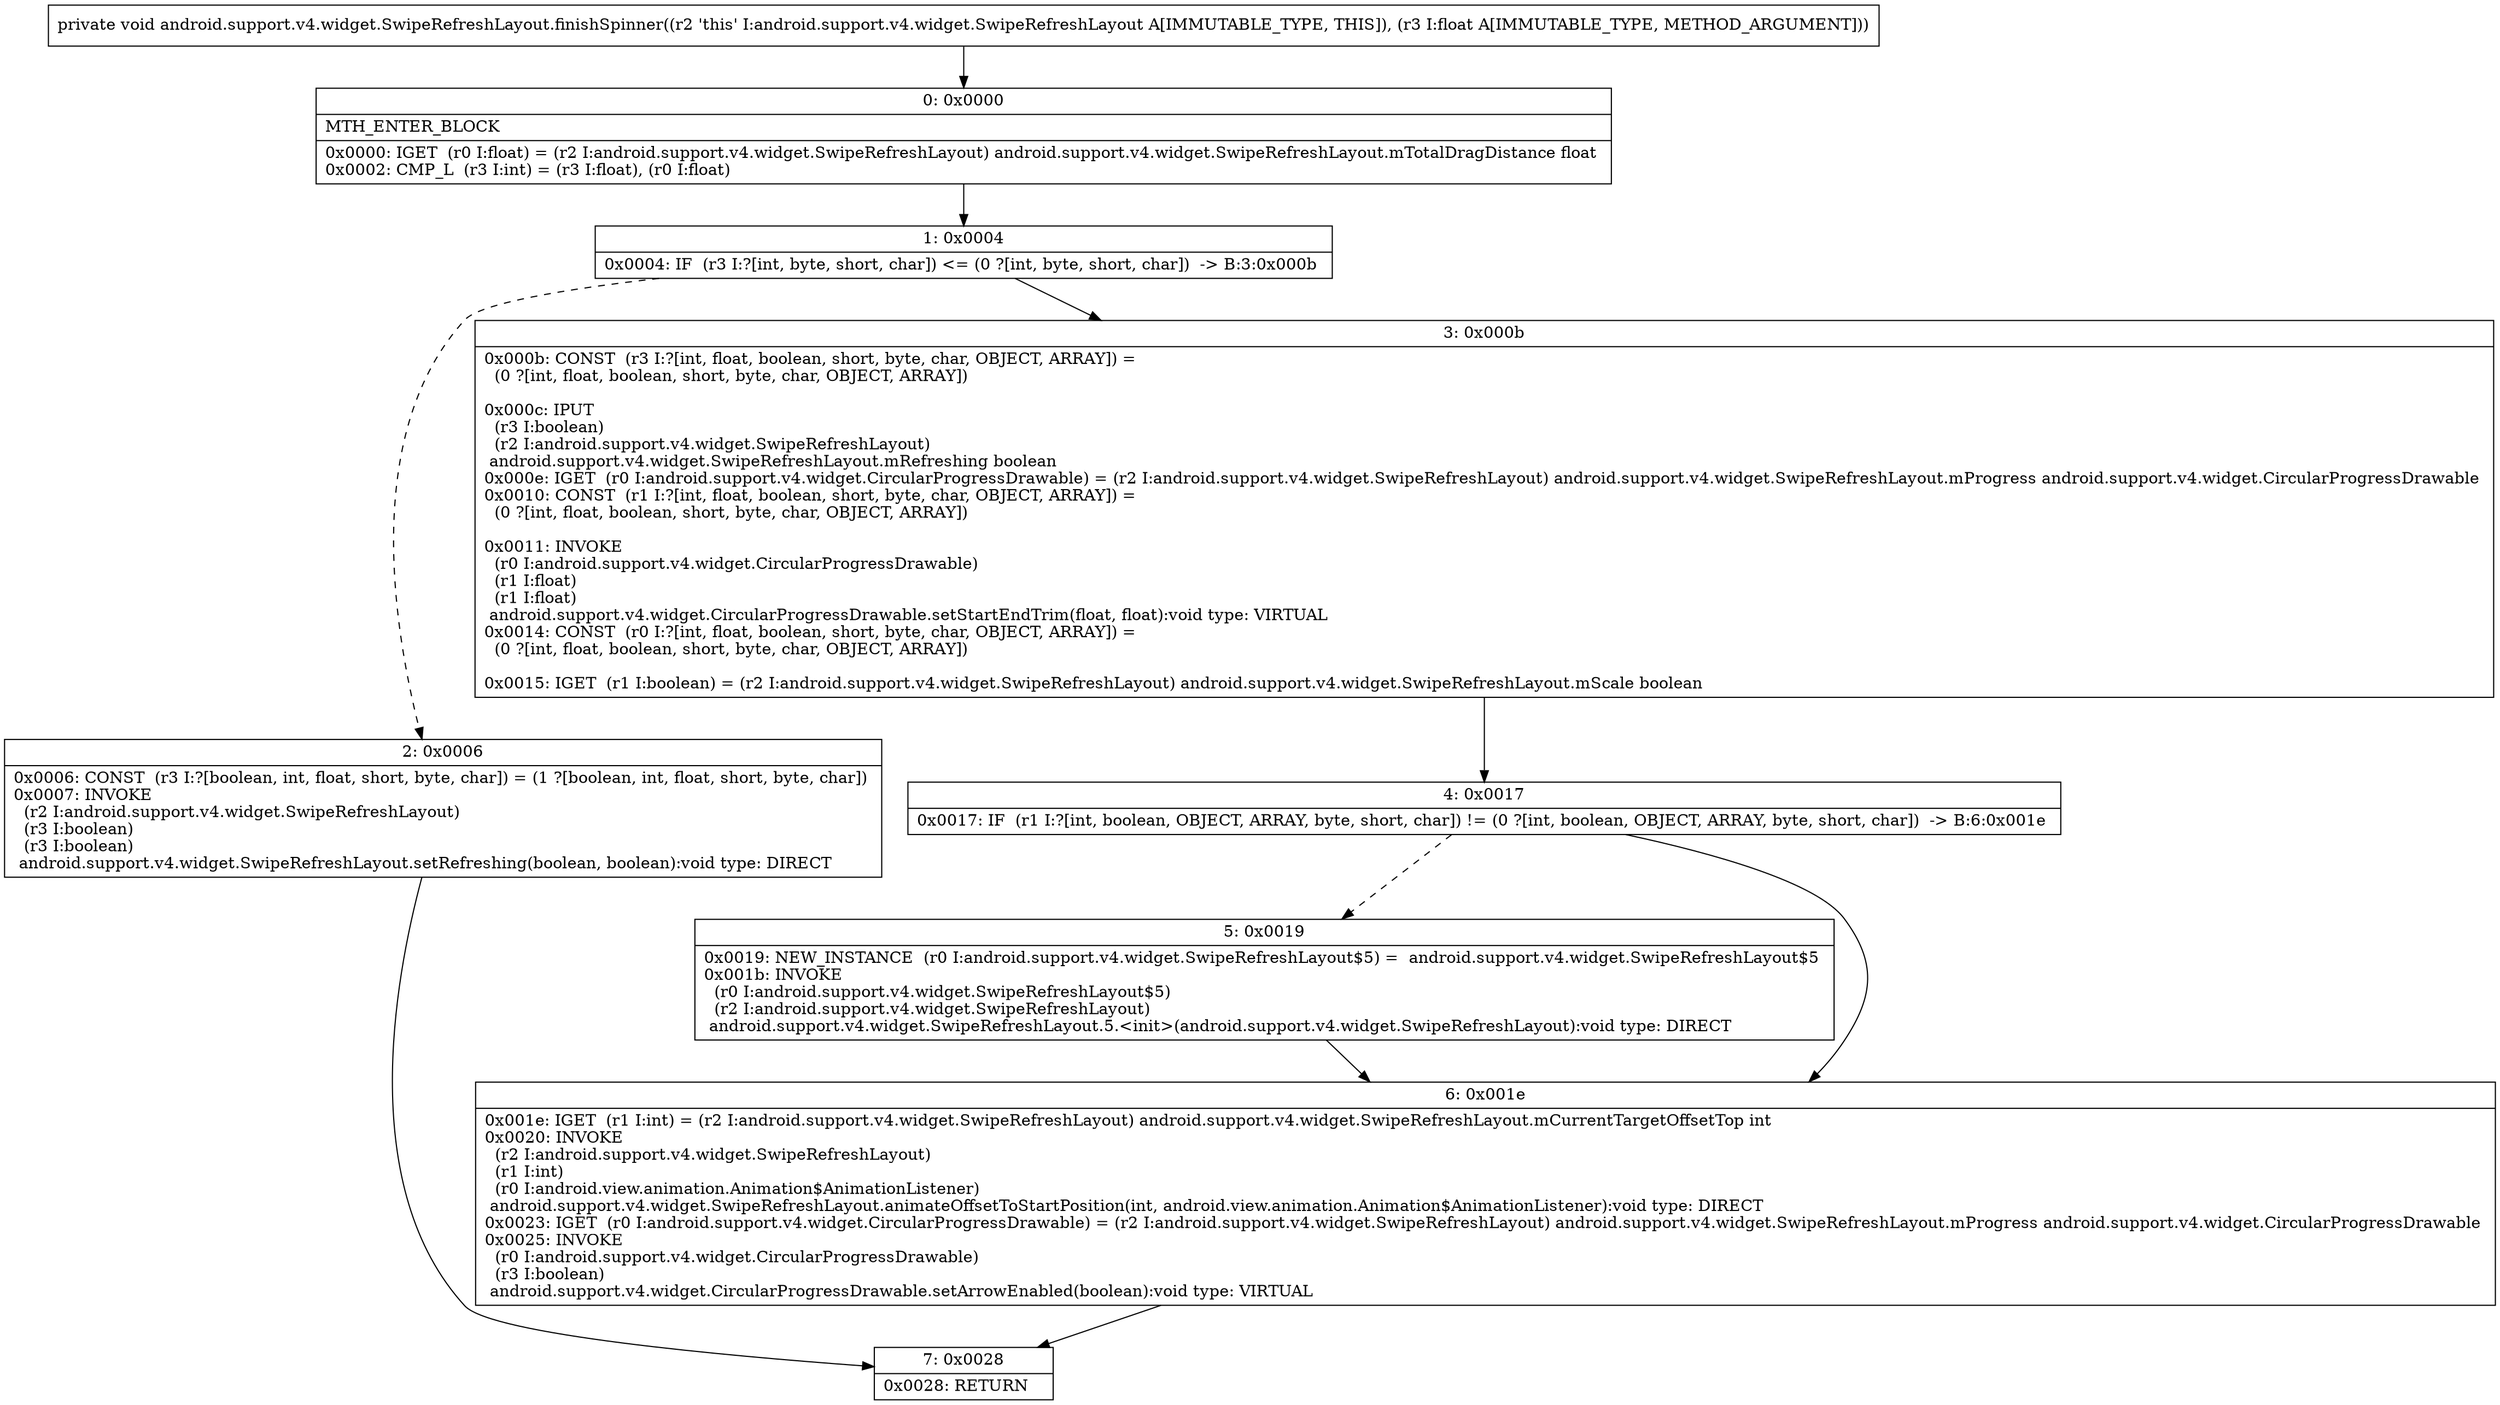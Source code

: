 digraph "CFG forandroid.support.v4.widget.SwipeRefreshLayout.finishSpinner(F)V" {
Node_0 [shape=record,label="{0\:\ 0x0000|MTH_ENTER_BLOCK\l|0x0000: IGET  (r0 I:float) = (r2 I:android.support.v4.widget.SwipeRefreshLayout) android.support.v4.widget.SwipeRefreshLayout.mTotalDragDistance float \l0x0002: CMP_L  (r3 I:int) = (r3 I:float), (r0 I:float) \l}"];
Node_1 [shape=record,label="{1\:\ 0x0004|0x0004: IF  (r3 I:?[int, byte, short, char]) \<= (0 ?[int, byte, short, char])  \-\> B:3:0x000b \l}"];
Node_2 [shape=record,label="{2\:\ 0x0006|0x0006: CONST  (r3 I:?[boolean, int, float, short, byte, char]) = (1 ?[boolean, int, float, short, byte, char]) \l0x0007: INVOKE  \l  (r2 I:android.support.v4.widget.SwipeRefreshLayout)\l  (r3 I:boolean)\l  (r3 I:boolean)\l android.support.v4.widget.SwipeRefreshLayout.setRefreshing(boolean, boolean):void type: DIRECT \l}"];
Node_3 [shape=record,label="{3\:\ 0x000b|0x000b: CONST  (r3 I:?[int, float, boolean, short, byte, char, OBJECT, ARRAY]) = \l  (0 ?[int, float, boolean, short, byte, char, OBJECT, ARRAY])\l \l0x000c: IPUT  \l  (r3 I:boolean)\l  (r2 I:android.support.v4.widget.SwipeRefreshLayout)\l android.support.v4.widget.SwipeRefreshLayout.mRefreshing boolean \l0x000e: IGET  (r0 I:android.support.v4.widget.CircularProgressDrawable) = (r2 I:android.support.v4.widget.SwipeRefreshLayout) android.support.v4.widget.SwipeRefreshLayout.mProgress android.support.v4.widget.CircularProgressDrawable \l0x0010: CONST  (r1 I:?[int, float, boolean, short, byte, char, OBJECT, ARRAY]) = \l  (0 ?[int, float, boolean, short, byte, char, OBJECT, ARRAY])\l \l0x0011: INVOKE  \l  (r0 I:android.support.v4.widget.CircularProgressDrawable)\l  (r1 I:float)\l  (r1 I:float)\l android.support.v4.widget.CircularProgressDrawable.setStartEndTrim(float, float):void type: VIRTUAL \l0x0014: CONST  (r0 I:?[int, float, boolean, short, byte, char, OBJECT, ARRAY]) = \l  (0 ?[int, float, boolean, short, byte, char, OBJECT, ARRAY])\l \l0x0015: IGET  (r1 I:boolean) = (r2 I:android.support.v4.widget.SwipeRefreshLayout) android.support.v4.widget.SwipeRefreshLayout.mScale boolean \l}"];
Node_4 [shape=record,label="{4\:\ 0x0017|0x0017: IF  (r1 I:?[int, boolean, OBJECT, ARRAY, byte, short, char]) != (0 ?[int, boolean, OBJECT, ARRAY, byte, short, char])  \-\> B:6:0x001e \l}"];
Node_5 [shape=record,label="{5\:\ 0x0019|0x0019: NEW_INSTANCE  (r0 I:android.support.v4.widget.SwipeRefreshLayout$5) =  android.support.v4.widget.SwipeRefreshLayout$5 \l0x001b: INVOKE  \l  (r0 I:android.support.v4.widget.SwipeRefreshLayout$5)\l  (r2 I:android.support.v4.widget.SwipeRefreshLayout)\l android.support.v4.widget.SwipeRefreshLayout.5.\<init\>(android.support.v4.widget.SwipeRefreshLayout):void type: DIRECT \l}"];
Node_6 [shape=record,label="{6\:\ 0x001e|0x001e: IGET  (r1 I:int) = (r2 I:android.support.v4.widget.SwipeRefreshLayout) android.support.v4.widget.SwipeRefreshLayout.mCurrentTargetOffsetTop int \l0x0020: INVOKE  \l  (r2 I:android.support.v4.widget.SwipeRefreshLayout)\l  (r1 I:int)\l  (r0 I:android.view.animation.Animation$AnimationListener)\l android.support.v4.widget.SwipeRefreshLayout.animateOffsetToStartPosition(int, android.view.animation.Animation$AnimationListener):void type: DIRECT \l0x0023: IGET  (r0 I:android.support.v4.widget.CircularProgressDrawable) = (r2 I:android.support.v4.widget.SwipeRefreshLayout) android.support.v4.widget.SwipeRefreshLayout.mProgress android.support.v4.widget.CircularProgressDrawable \l0x0025: INVOKE  \l  (r0 I:android.support.v4.widget.CircularProgressDrawable)\l  (r3 I:boolean)\l android.support.v4.widget.CircularProgressDrawable.setArrowEnabled(boolean):void type: VIRTUAL \l}"];
Node_7 [shape=record,label="{7\:\ 0x0028|0x0028: RETURN   \l}"];
MethodNode[shape=record,label="{private void android.support.v4.widget.SwipeRefreshLayout.finishSpinner((r2 'this' I:android.support.v4.widget.SwipeRefreshLayout A[IMMUTABLE_TYPE, THIS]), (r3 I:float A[IMMUTABLE_TYPE, METHOD_ARGUMENT])) }"];
MethodNode -> Node_0;
Node_0 -> Node_1;
Node_1 -> Node_2[style=dashed];
Node_1 -> Node_3;
Node_2 -> Node_7;
Node_3 -> Node_4;
Node_4 -> Node_5[style=dashed];
Node_4 -> Node_6;
Node_5 -> Node_6;
Node_6 -> Node_7;
}

